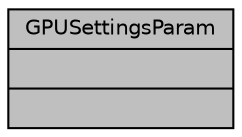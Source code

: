 digraph "GPUSettingsParam"
{
 // INTERACTIVE_SVG=YES
  bgcolor="transparent";
  edge [fontname="Helvetica",fontsize="10",labelfontname="Helvetica",labelfontsize="10"];
  node [fontname="Helvetica",fontsize="10",shape=record];
  Node1 [label="{GPUSettingsParam\n||}",height=0.2,width=0.4,color="black", fillcolor="grey75", style="filled", fontcolor="black"];
}
